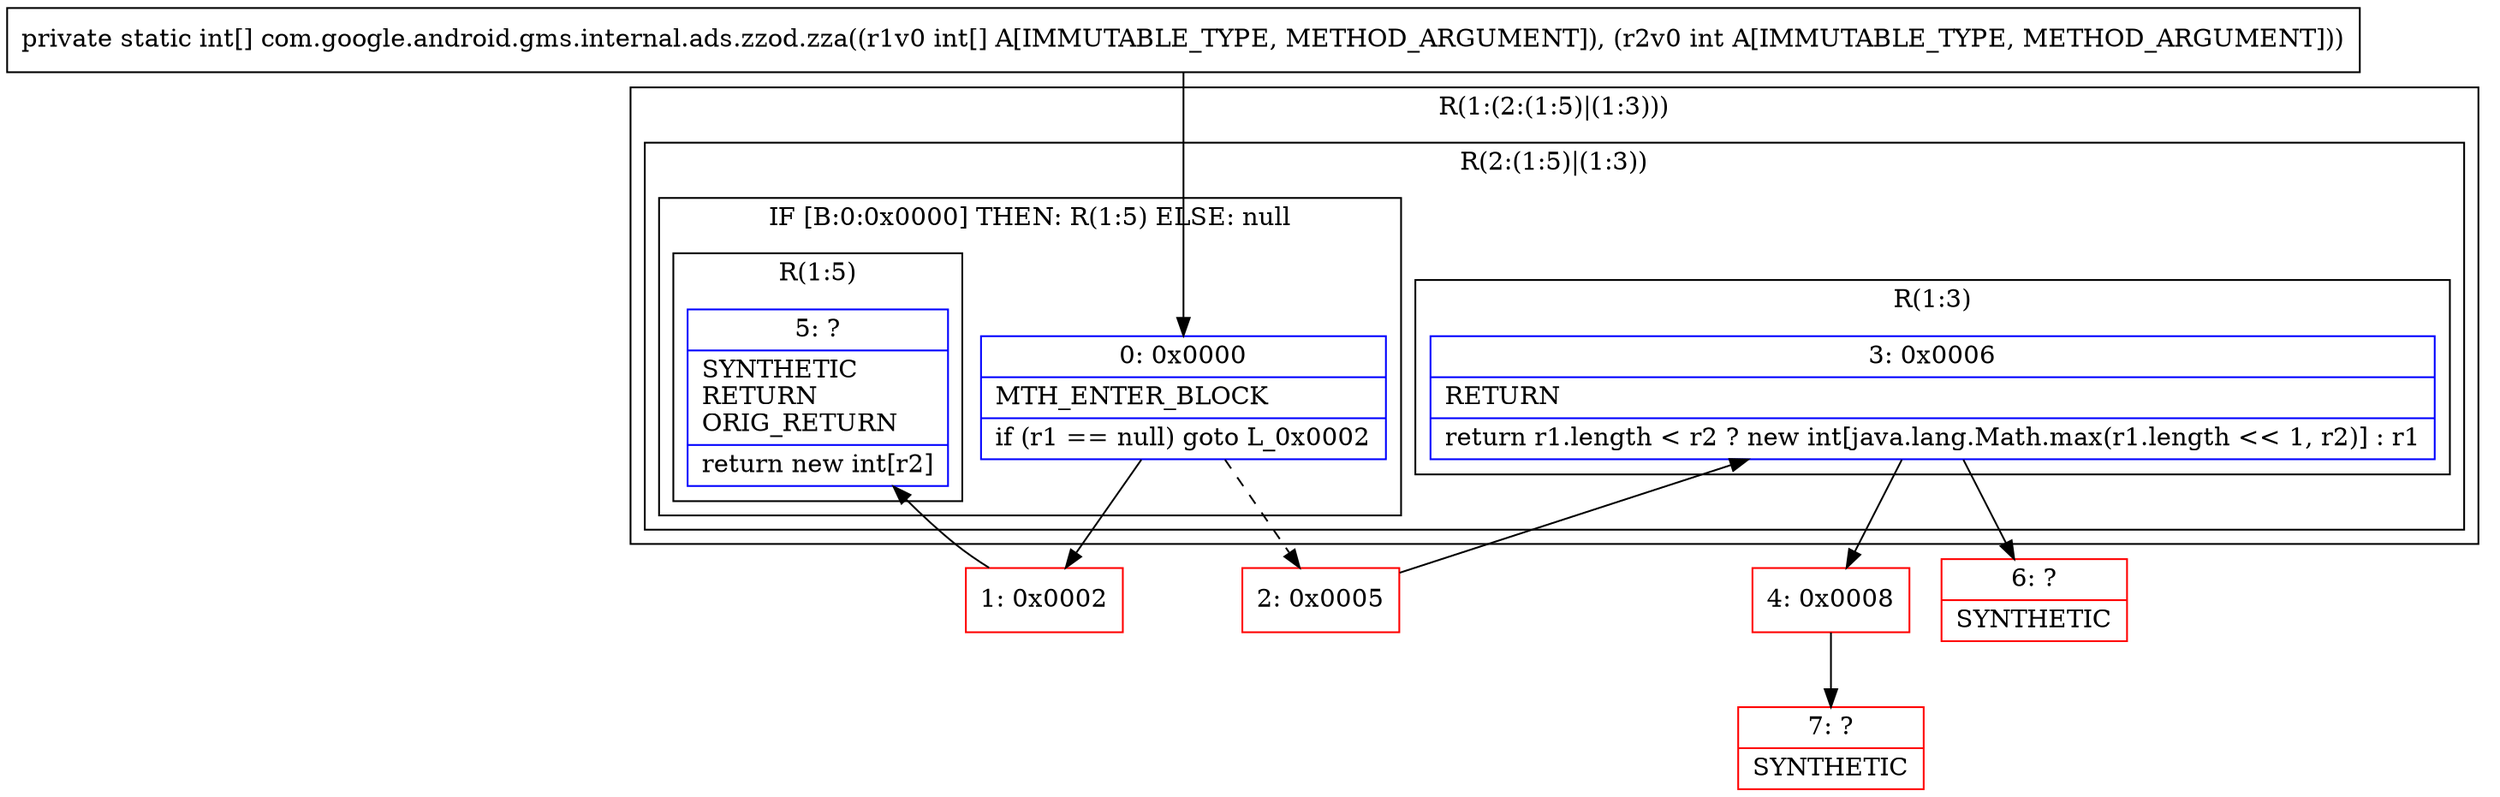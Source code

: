 digraph "CFG forcom.google.android.gms.internal.ads.zzod.zza([II)[I" {
subgraph cluster_Region_953976773 {
label = "R(1:(2:(1:5)|(1:3)))";
node [shape=record,color=blue];
subgraph cluster_Region_881922029 {
label = "R(2:(1:5)|(1:3))";
node [shape=record,color=blue];
subgraph cluster_IfRegion_823848204 {
label = "IF [B:0:0x0000] THEN: R(1:5) ELSE: null";
node [shape=record,color=blue];
Node_0 [shape=record,label="{0\:\ 0x0000|MTH_ENTER_BLOCK\l|if (r1 == null) goto L_0x0002\l}"];
subgraph cluster_Region_1358213632 {
label = "R(1:5)";
node [shape=record,color=blue];
Node_5 [shape=record,label="{5\:\ ?|SYNTHETIC\lRETURN\lORIG_RETURN\l|return new int[r2]\l}"];
}
}
subgraph cluster_Region_206239092 {
label = "R(1:3)";
node [shape=record,color=blue];
Node_3 [shape=record,label="{3\:\ 0x0006|RETURN\l|return r1.length \< r2 ? new int[java.lang.Math.max(r1.length \<\< 1, r2)] : r1\l}"];
}
}
}
Node_1 [shape=record,color=red,label="{1\:\ 0x0002}"];
Node_2 [shape=record,color=red,label="{2\:\ 0x0005}"];
Node_4 [shape=record,color=red,label="{4\:\ 0x0008}"];
Node_6 [shape=record,color=red,label="{6\:\ ?|SYNTHETIC\l}"];
Node_7 [shape=record,color=red,label="{7\:\ ?|SYNTHETIC\l}"];
MethodNode[shape=record,label="{private static int[] com.google.android.gms.internal.ads.zzod.zza((r1v0 int[] A[IMMUTABLE_TYPE, METHOD_ARGUMENT]), (r2v0 int A[IMMUTABLE_TYPE, METHOD_ARGUMENT])) }"];
MethodNode -> Node_0;
Node_0 -> Node_1;
Node_0 -> Node_2[style=dashed];
Node_3 -> Node_4;
Node_3 -> Node_6;
Node_1 -> Node_5;
Node_2 -> Node_3;
Node_4 -> Node_7;
}

